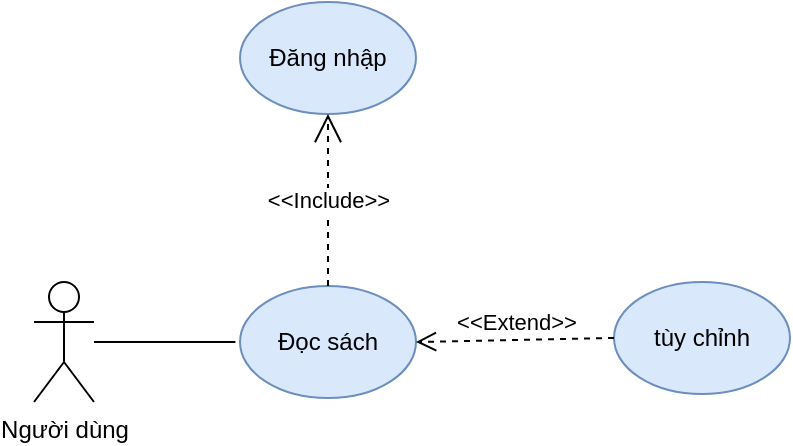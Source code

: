<mxfile version="10.7.5" type="device"><diagram id="DDMHaotFS4ImZybWTHIl" name="Page-1"><mxGraphModel dx="824" dy="896" grid="0" gridSize="10" guides="1" tooltips="1" connect="1" arrows="1" fold="1" page="0" pageScale="1" pageWidth="850" pageHeight="1100" math="0" shadow="0"><root><mxCell id="0"/><mxCell id="1" parent="0"/><mxCell id="gOEDrNA_usJP4KH3EKtO-1" value="Người dùng" style="shape=umlActor;verticalLabelPosition=bottom;labelBackgroundColor=#ffffff;verticalAlign=top;html=1;outlineConnect=0;" parent="1" vertex="1"><mxGeometry x="121" y="-79" width="30" height="60" as="geometry"/></mxCell><mxCell id="gOEDrNA_usJP4KH3EKtO-2" value="Đọc sách" style="ellipse;whiteSpace=wrap;html=1;fillColor=#dae8fc;strokeColor=#6c8ebf;" parent="1" vertex="1"><mxGeometry x="224" y="-77" width="88" height="56" as="geometry"/></mxCell><mxCell id="gOEDrNA_usJP4KH3EKtO-4" value="Đăng nhập" style="ellipse;whiteSpace=wrap;html=1;fillColor=#dae8fc;strokeColor=#6c8ebf;" parent="1" vertex="1"><mxGeometry x="224" y="-219" width="88" height="56" as="geometry"/></mxCell><mxCell id="gOEDrNA_usJP4KH3EKtO-5" value="" style="endArrow=none;html=1;" parent="1" source="gOEDrNA_usJP4KH3EKtO-1" edge="1"><mxGeometry width="50" height="50" relative="1" as="geometry"><mxPoint x="151" y="1" as="sourcePoint"/><mxPoint x="221.711" y="-49" as="targetPoint"/></mxGeometry></mxCell><mxCell id="gOEDrNA_usJP4KH3EKtO-6" value="tùy chỉnh" style="ellipse;whiteSpace=wrap;html=1;fillColor=#dae8fc;strokeColor=#6c8ebf;" parent="1" vertex="1"><mxGeometry x="411" y="-79" width="88" height="56" as="geometry"/></mxCell><mxCell id="gOEDrNA_usJP4KH3EKtO-7" value="&amp;lt;&amp;lt;Extend&amp;gt;&amp;gt;" style="html=1;verticalAlign=bottom;endArrow=open;dashed=1;endSize=8;exitX=0;exitY=0.5;exitDx=0;exitDy=0;entryX=1;entryY=0.5;entryDx=0;entryDy=0;" parent="1" source="gOEDrNA_usJP4KH3EKtO-6" target="gOEDrNA_usJP4KH3EKtO-2" edge="1"><mxGeometry relative="1" as="geometry"><mxPoint x="346" y="-118" as="sourcePoint"/><mxPoint x="266" y="-118" as="targetPoint"/></mxGeometry></mxCell><mxCell id="gOEDrNA_usJP4KH3EKtO-8" value="&amp;lt;&amp;lt;Include&amp;gt;&amp;gt;" style="endArrow=open;endSize=12;dashed=1;html=1;entryX=0.5;entryY=1;entryDx=0;entryDy=0;exitX=0.5;exitY=0;exitDx=0;exitDy=0;" parent="1" source="gOEDrNA_usJP4KH3EKtO-2" target="gOEDrNA_usJP4KH3EKtO-4" edge="1"><mxGeometry width="160" relative="1" as="geometry"><mxPoint x="289" y="-99" as="sourcePoint"/><mxPoint x="449" y="-99" as="targetPoint"/></mxGeometry></mxCell></root></mxGraphModel></diagram></mxfile>
